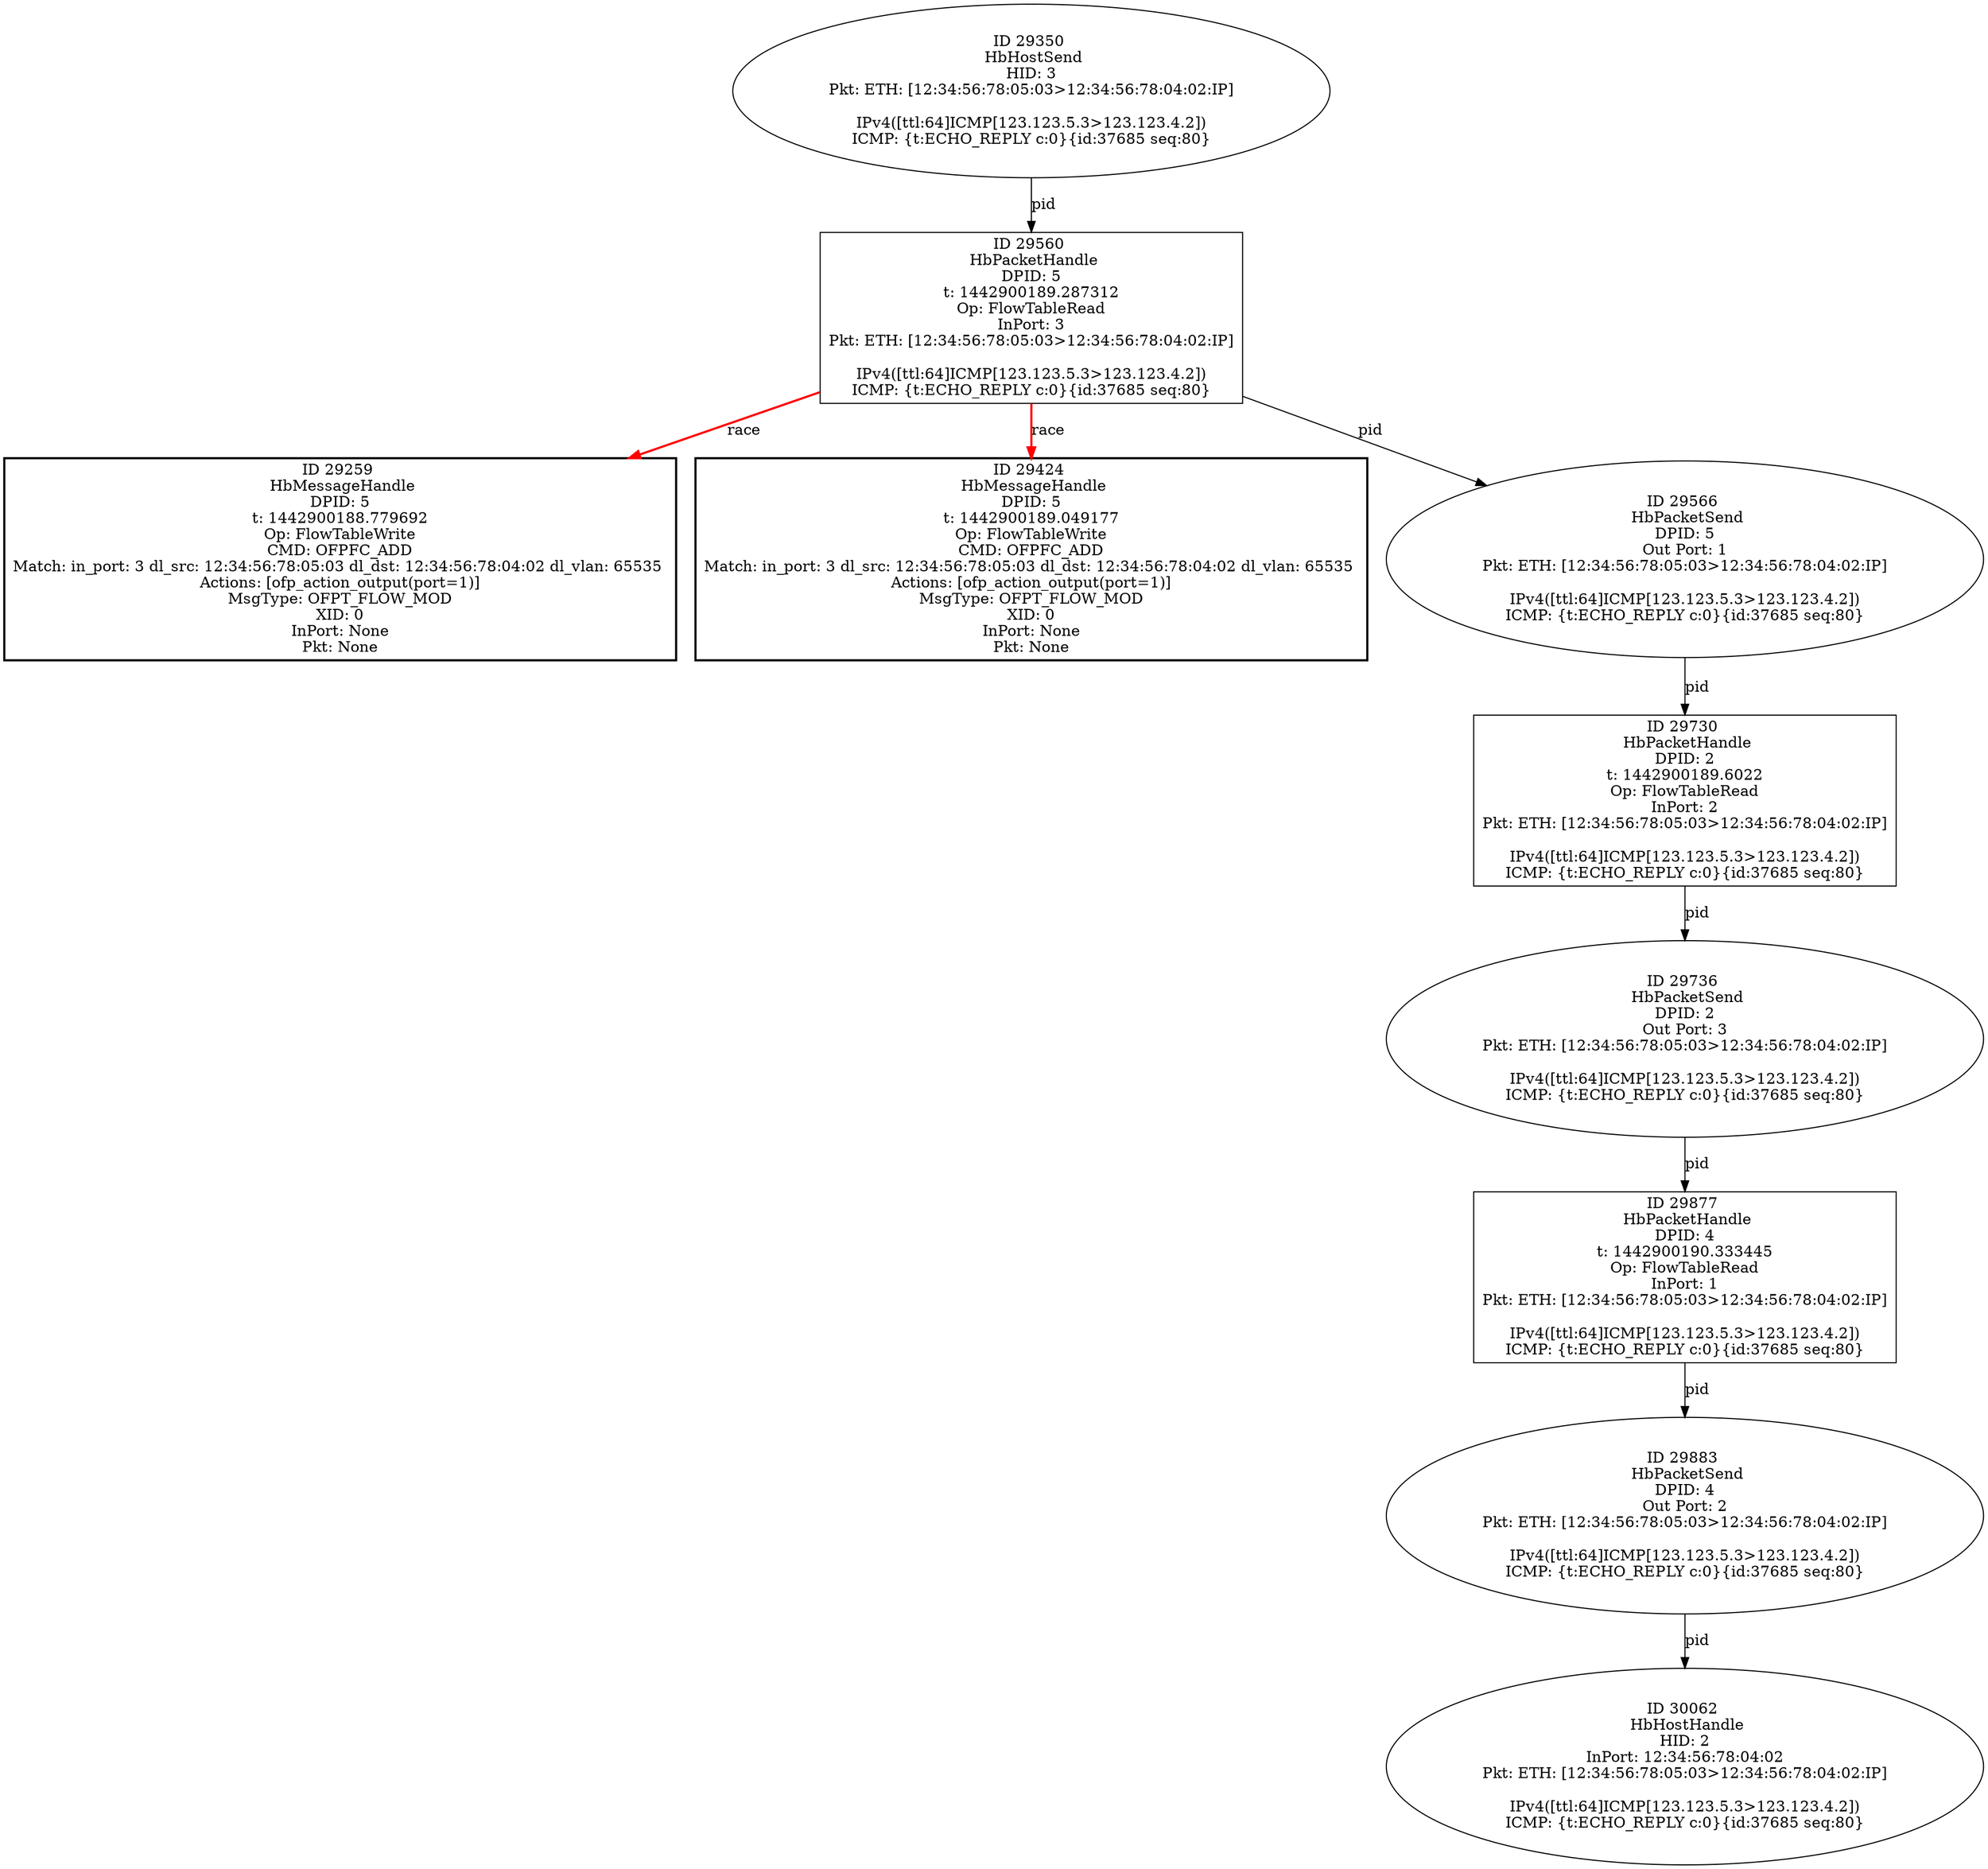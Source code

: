 strict digraph G {
29730 [shape=box, event=<hb_events.HbPacketHandle object at 0x10e13af90>, label="ID 29730 
 HbPacketHandle
DPID: 2
t: 1442900189.6022
Op: FlowTableRead
InPort: 2
Pkt: ETH: [12:34:56:78:05:03>12:34:56:78:04:02:IP]

IPv4([ttl:64]ICMP[123.123.5.3>123.123.4.2])
ICMP: {t:ECHO_REPLY c:0}{id:37685 seq:80}"];
29350 [shape=oval, event=<hb_events.HbHostSend object at 0x10dfb9650>, label="ID 29350 
 HbHostSend
HID: 3
Pkt: ETH: [12:34:56:78:05:03>12:34:56:78:04:02:IP]

IPv4([ttl:64]ICMP[123.123.5.3>123.123.4.2])
ICMP: {t:ECHO_REPLY c:0}{id:37685 seq:80}"];
29736 [shape=oval, event=<hb_events.HbPacketSend object at 0x10e129350>, label="ID 29736 
 HbPacketSend
DPID: 2
Out Port: 3
Pkt: ETH: [12:34:56:78:05:03>12:34:56:78:04:02:IP]

IPv4([ttl:64]ICMP[123.123.5.3>123.123.4.2])
ICMP: {t:ECHO_REPLY c:0}{id:37685 seq:80}"];
29259 [shape=box, style=bold, event=<hb_events.HbMessageHandle object at 0x10df64bd0>, label="ID 29259 
 HbMessageHandle
DPID: 5
t: 1442900188.779692
Op: FlowTableWrite
CMD: OFPFC_ADD
Match: in_port: 3 dl_src: 12:34:56:78:05:03 dl_dst: 12:34:56:78:04:02 dl_vlan: 65535 
Actions: [ofp_action_output(port=1)]
MsgType: OFPT_FLOW_MOD
XID: 0
InPort: None
Pkt: None"];
30062 [shape=oval, event=<hb_events.HbHostHandle object at 0x10e26bb50>, label="ID 30062 
 HbHostHandle
HID: 2
InPort: 12:34:56:78:04:02
Pkt: ETH: [12:34:56:78:05:03>12:34:56:78:04:02:IP]

IPv4([ttl:64]ICMP[123.123.5.3>123.123.4.2])
ICMP: {t:ECHO_REPLY c:0}{id:37685 seq:80}"];
29424 [shape=box, style=bold, event=<hb_events.HbMessageHandle object at 0x10e004510>, label="ID 29424 
 HbMessageHandle
DPID: 5
t: 1442900189.049177
Op: FlowTableWrite
CMD: OFPFC_ADD
Match: in_port: 3 dl_src: 12:34:56:78:05:03 dl_dst: 12:34:56:78:04:02 dl_vlan: 65535 
Actions: [ofp_action_output(port=1)]
MsgType: OFPT_FLOW_MOD
XID: 0
InPort: None
Pkt: None"];
29877 [shape=box, event=<hb_events.HbPacketHandle object at 0x10e1f0050>, label="ID 29877 
 HbPacketHandle
DPID: 4
t: 1442900190.333445
Op: FlowTableRead
InPort: 1
Pkt: ETH: [12:34:56:78:05:03>12:34:56:78:04:02:IP]

IPv4([ttl:64]ICMP[123.123.5.3>123.123.4.2])
ICMP: {t:ECHO_REPLY c:0}{id:37685 seq:80}"];
29560 [shape=box, event=<hb_events.HbPacketHandle object at 0x10e086090>, label="ID 29560 
 HbPacketHandle
DPID: 5
t: 1442900189.287312
Op: FlowTableRead
InPort: 3
Pkt: ETH: [12:34:56:78:05:03>12:34:56:78:04:02:IP]

IPv4([ttl:64]ICMP[123.123.5.3>123.123.4.2])
ICMP: {t:ECHO_REPLY c:0}{id:37685 seq:80}"];
29883 [shape=oval, event=<hb_events.HbPacketSend object at 0x10e1d72d0>, label="ID 29883 
 HbPacketSend
DPID: 4
Out Port: 2
Pkt: ETH: [12:34:56:78:05:03>12:34:56:78:04:02:IP]

IPv4([ttl:64]ICMP[123.123.5.3>123.123.4.2])
ICMP: {t:ECHO_REPLY c:0}{id:37685 seq:80}"];
29566 [shape=oval, event=<hb_events.HbPacketSend object at 0x10e07a850>, label="ID 29566 
 HbPacketSend
DPID: 5
Out Port: 1
Pkt: ETH: [12:34:56:78:05:03>12:34:56:78:04:02:IP]

IPv4([ttl:64]ICMP[123.123.5.3>123.123.4.2])
ICMP: {t:ECHO_REPLY c:0}{id:37685 seq:80}"];
29730 -> 29736  [rel=pid, label=pid];
29350 -> 29560  [rel=pid, label=pid];
29736 -> 29877  [rel=pid, label=pid];
29877 -> 29883  [rel=pid, label=pid];
29560 -> 29424  [harmful=True, color=red, style=bold, rel=race, label=race];
29560 -> 29259  [harmful=True, color=red, style=bold, rel=race, label=race];
29560 -> 29566  [rel=pid, label=pid];
29883 -> 30062  [rel=pid, label=pid];
29566 -> 29730  [rel=pid, label=pid];
}
